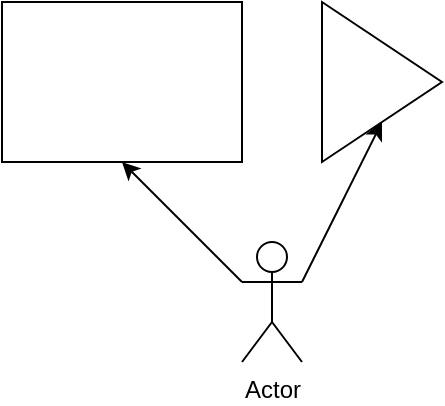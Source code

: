 <mxfile version="21.1.2" type="device">
  <diagram name="Page-1" id="TlV8UqE5q35-xpmVBBWq">
    <mxGraphModel dx="1335" dy="884" grid="1" gridSize="10" guides="1" tooltips="1" connect="1" arrows="1" fold="1" page="1" pageScale="1" pageWidth="850" pageHeight="1100" math="0" shadow="0">
      <root>
        <mxCell id="0" />
        <mxCell id="1" parent="0" />
        <mxCell id="KEk2dXH9Yv614-MmwhlI-1" value="" style="rounded=0;whiteSpace=wrap;html=1;" vertex="1" parent="1">
          <mxGeometry x="40" y="40" width="120" height="80" as="geometry" />
        </mxCell>
        <mxCell id="KEk2dXH9Yv614-MmwhlI-2" value="" style="triangle;whiteSpace=wrap;html=1;" vertex="1" parent="1">
          <mxGeometry x="200" y="40" width="60" height="80" as="geometry" />
        </mxCell>
        <mxCell id="KEk2dXH9Yv614-MmwhlI-3" value="Actor" style="shape=umlActor;verticalLabelPosition=bottom;verticalAlign=top;html=1;outlineConnect=0;" vertex="1" parent="1">
          <mxGeometry x="160" y="160" width="30" height="60" as="geometry" />
        </mxCell>
        <mxCell id="KEk2dXH9Yv614-MmwhlI-4" value="" style="endArrow=classic;html=1;rounded=0;exitX=0;exitY=0.333;exitDx=0;exitDy=0;exitPerimeter=0;entryX=0.5;entryY=1;entryDx=0;entryDy=0;" edge="1" parent="1" source="KEk2dXH9Yv614-MmwhlI-3" target="KEk2dXH9Yv614-MmwhlI-1">
          <mxGeometry width="50" height="50" relative="1" as="geometry">
            <mxPoint x="400" y="270" as="sourcePoint" />
            <mxPoint x="230" y="170" as="targetPoint" />
          </mxGeometry>
        </mxCell>
        <mxCell id="KEk2dXH9Yv614-MmwhlI-5" value="" style="endArrow=classic;html=1;rounded=0;exitX=1;exitY=0.333;exitDx=0;exitDy=0;exitPerimeter=0;entryX=0.5;entryY=1;entryDx=0;entryDy=0;" edge="1" parent="1" source="KEk2dXH9Yv614-MmwhlI-3" target="KEk2dXH9Yv614-MmwhlI-2">
          <mxGeometry width="50" height="50" relative="1" as="geometry">
            <mxPoint x="400" y="270" as="sourcePoint" />
            <mxPoint x="450" y="220" as="targetPoint" />
          </mxGeometry>
        </mxCell>
      </root>
    </mxGraphModel>
  </diagram>
</mxfile>
